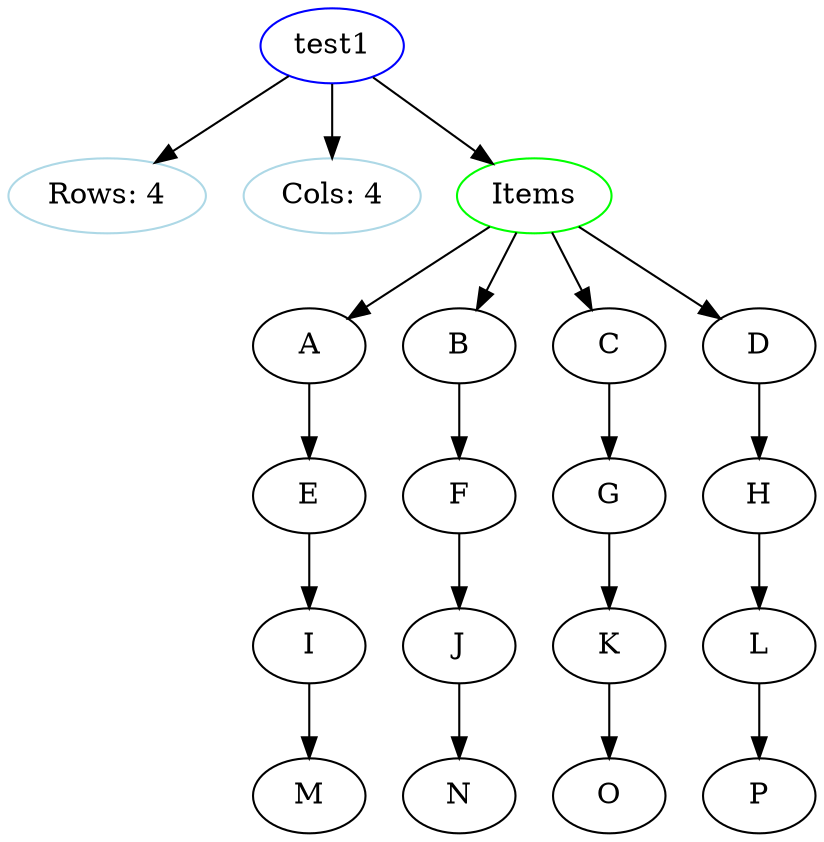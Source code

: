 digraph G {
"elemento_1" [label="test1", shape=ellipse, color=blue];
"elemento_1_rows" [label="Rows: 4", shape=ellipse, color=lightblue];
"elemento_1_cols" [label="Cols: 4", shape=ellipse, color=lightblue];
"elemento_1" -> "elemento_1_rows";
"elemento_1" -> "elemento_1_cols";
"elemento_1_items" [label="Items", shape=ellipse, color=green];
"elemento_1" -> "elemento_1_items";
"elemento_1_item_1_1" [label="A", shape=ellipse];
"elemento_1_items" -> "elemento_1_item_1_1";
"elemento_1_item_2_1" [label="E", shape=ellipse];
"elemento_1_item_1_1" -> "elemento_1_item_2_1";
"elemento_1_item_3_1" [label="I", shape=ellipse];
"elemento_1_item_2_1" -> "elemento_1_item_3_1";
"elemento_1_item_4_1" [label="M", shape=ellipse];
"elemento_1_item_3_1" -> "elemento_1_item_4_1";
"elemento_1_item_1_2" [label="B", shape=ellipse];
"elemento_1_items" -> "elemento_1_item_1_2";
"elemento_1_item_2_2" [label="F", shape=ellipse];
"elemento_1_item_1_2" -> "elemento_1_item_2_2";
"elemento_1_item_3_2" [label="J", shape=ellipse];
"elemento_1_item_2_2" -> "elemento_1_item_3_2";
"elemento_1_item_4_2" [label="N", shape=ellipse];
"elemento_1_item_3_2" -> "elemento_1_item_4_2";
"elemento_1_item_1_3" [label="C", shape=ellipse];
"elemento_1_items" -> "elemento_1_item_1_3";
"elemento_1_item_2_3" [label="G", shape=ellipse];
"elemento_1_item_1_3" -> "elemento_1_item_2_3";
"elemento_1_item_3_3" [label="K", shape=ellipse];
"elemento_1_item_2_3" -> "elemento_1_item_3_3";
"elemento_1_item_4_3" [label="O", shape=ellipse];
"elemento_1_item_3_3" -> "elemento_1_item_4_3";
"elemento_1_item_1_4" [label="D", shape=ellipse];
"elemento_1_items" -> "elemento_1_item_1_4";
"elemento_1_item_2_4" [label="H", shape=ellipse];
"elemento_1_item_1_4" -> "elemento_1_item_2_4";
"elemento_1_item_3_4" [label="L", shape=ellipse];
"elemento_1_item_2_4" -> "elemento_1_item_3_4";
"elemento_1_item_4_4" [label="P", shape=ellipse];
"elemento_1_item_3_4" -> "elemento_1_item_4_4";
}

